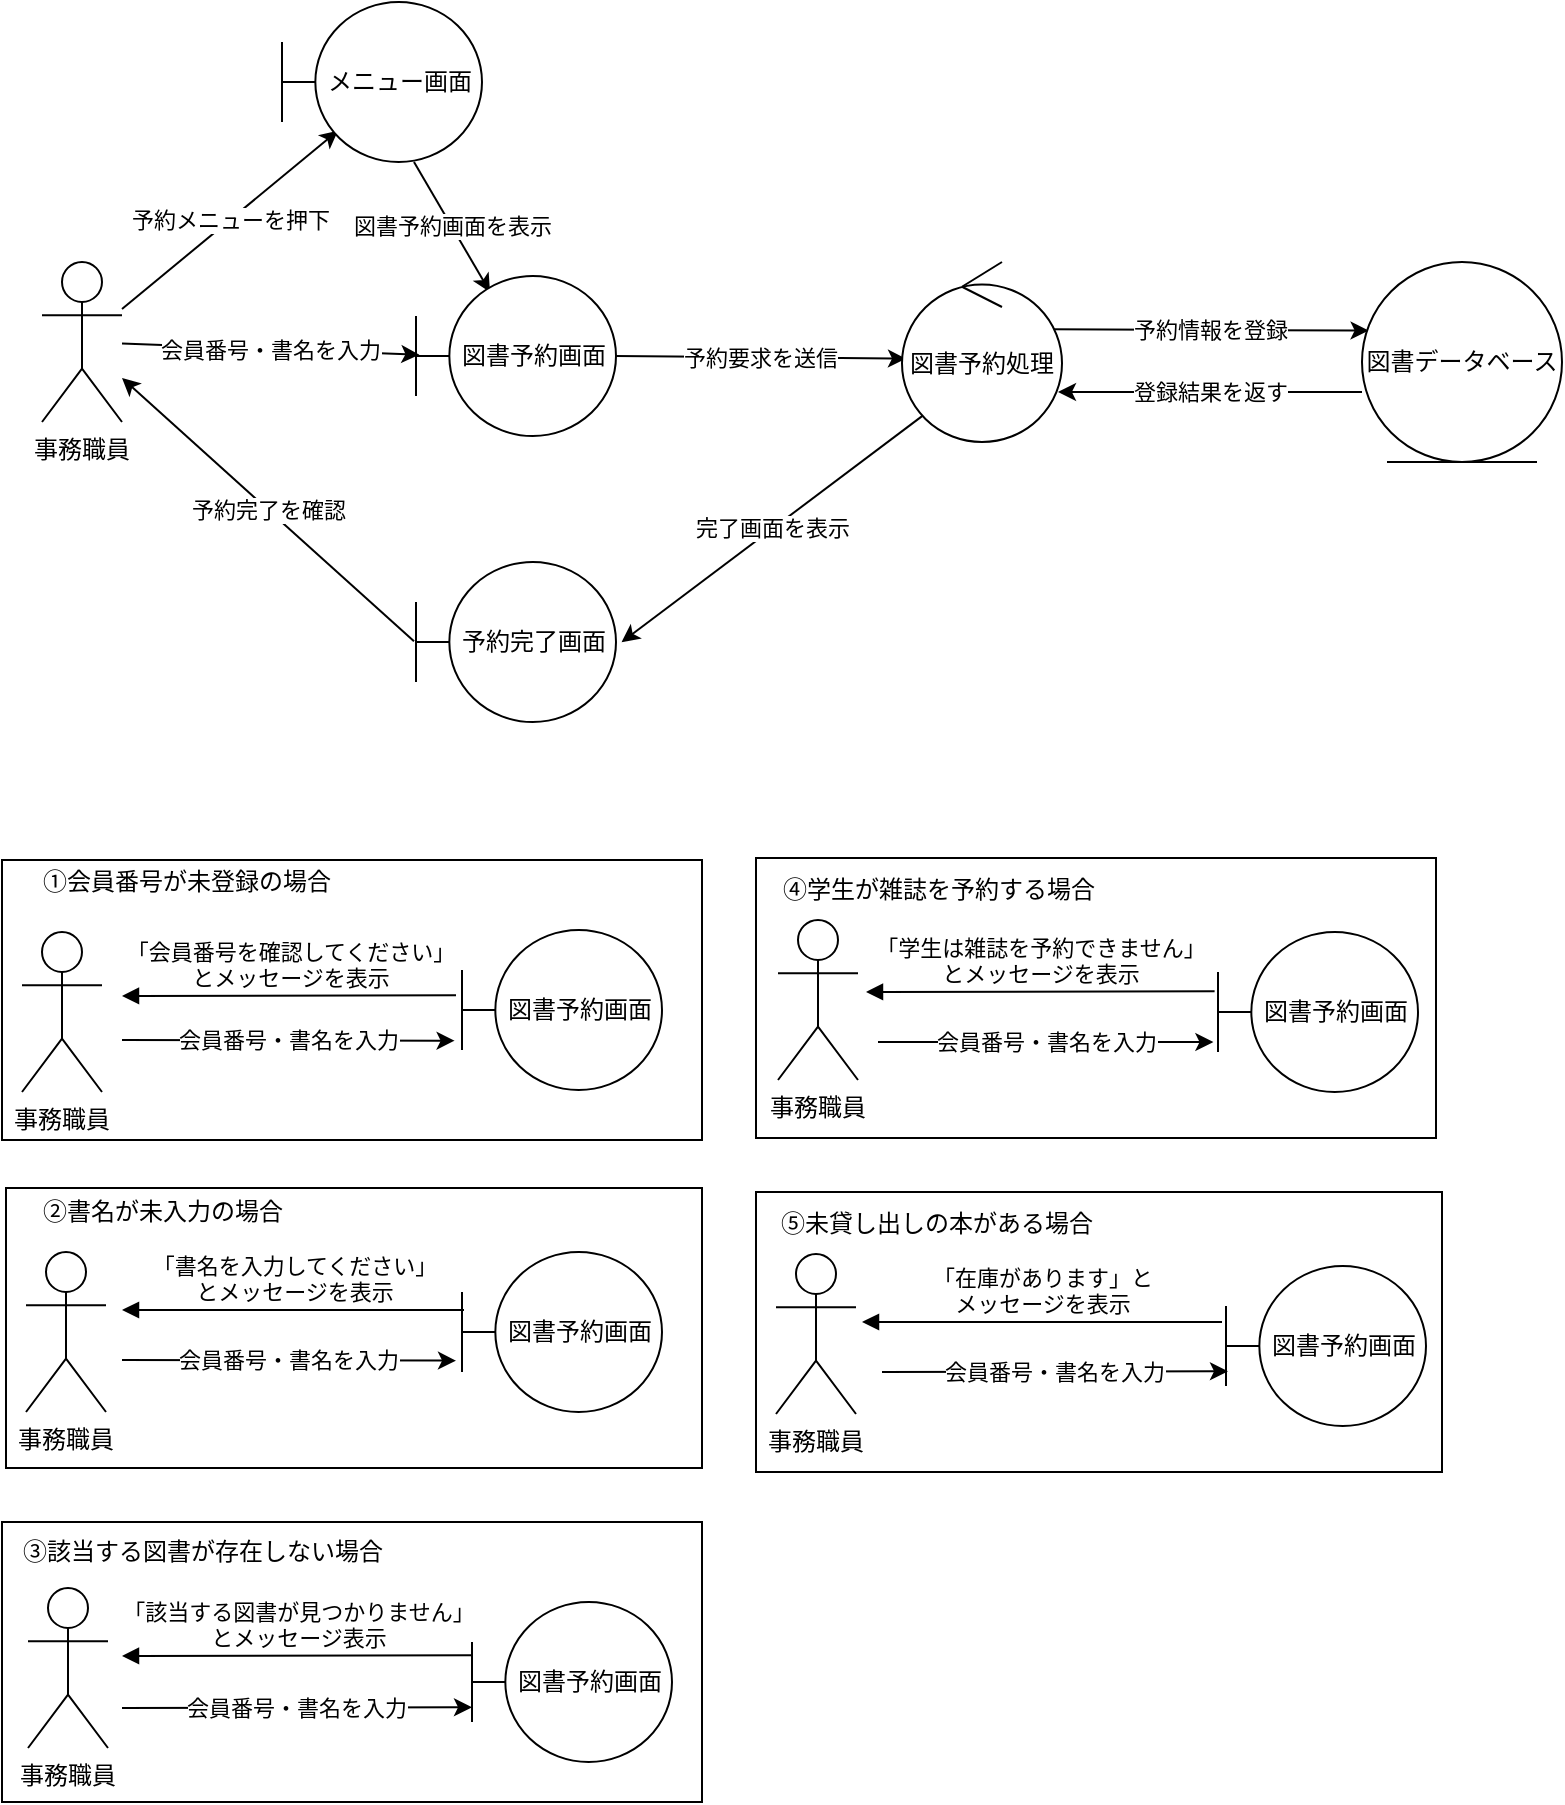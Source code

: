 <mxfile>
    <diagram id="-zteSz5zAECQy0TDfCdd" name="図書予約ロバストネス図">
        <mxGraphModel dx="566" dy="549" grid="1" gridSize="10" guides="1" tooltips="1" connect="1" arrows="1" fold="1" page="1" pageScale="1" pageWidth="827" pageHeight="1169" math="0" shadow="0">
            <root>
                <mxCell id="0"/>
                <mxCell id="1" parent="0"/>
                <mxCell id="2" value="事務職員" style="shape=umlActor;verticalLabelPosition=bottom;verticalAlign=top;" parent="1" vertex="1">
                    <mxGeometry x="40" y="250" width="40" height="80" as="geometry"/>
                </mxCell>
                <mxCell id="8" value="予約メニューを押下" style="endArrow=classic;html=1;entryX=0.28;entryY=0.804;entryDx=0;entryDy=0;entryPerimeter=0;" parent="1" source="2" target="16" edge="1">
                    <mxGeometry relative="1" as="geometry">
                        <mxPoint x="181.941" y="190.923" as="targetPoint"/>
                    </mxGeometry>
                </mxCell>
                <mxCell id="9" value="図書予約画面を表示" style="endArrow=classic;html=1;entryX=0.31;entryY=0.1;entryDx=0;entryDy=0;entryPerimeter=0;" parent="1" edge="1">
                    <mxGeometry relative="1" as="geometry">
                        <mxPoint x="226" y="200" as="sourcePoint"/>
                        <mxPoint x="264" y="265" as="targetPoint"/>
                    </mxGeometry>
                </mxCell>
                <mxCell id="10" value="会員番号・書名を入力" style="endArrow=classic;html=1;entryX=0.017;entryY=0.492;entryDx=0;entryDy=0;entryPerimeter=0;" parent="1" source="2" target="17" edge="1">
                    <mxGeometry relative="1" as="geometry">
                        <mxPoint x="220.139" y="297.279" as="targetPoint"/>
                    </mxGeometry>
                </mxCell>
                <mxCell id="11" value="予約要求を送信" style="endArrow=classic;html=1;exitX=0.997;exitY=0.5;exitDx=0;exitDy=0;exitPerimeter=0;entryX=0.025;entryY=0.537;entryDx=0;entryDy=0;entryPerimeter=0;" parent="1" source="17" target="19" edge="1">
                    <mxGeometry relative="1" as="geometry">
                        <mxPoint x="340" y="300" as="sourcePoint"/>
                        <mxPoint x="460.019" y="298.0" as="targetPoint"/>
                    </mxGeometry>
                </mxCell>
                <mxCell id="12" value="予約情報を登録" style="endArrow=classic;html=1;exitX=0.933;exitY=0.374;exitDx=0;exitDy=0;exitPerimeter=0;entryX=0.033;entryY=0.343;entryDx=0;entryDy=0;entryPerimeter=0;" parent="1" source="19" target="20" edge="1">
                    <mxGeometry relative="1" as="geometry">
                        <mxPoint x="579.995" y="297.5" as="sourcePoint"/>
                        <mxPoint x="700" y="284" as="targetPoint"/>
                    </mxGeometry>
                </mxCell>
                <mxCell id="13" value="登録結果を返す" style="endArrow=classic;html=1;entryX=0.975;entryY=0.722;entryDx=0;entryDy=0;entryPerimeter=0;exitX=0;exitY=0.65;exitDx=0;exitDy=0;exitPerimeter=0;" parent="1" source="20" target="19" edge="1">
                    <mxGeometry relative="1" as="geometry">
                        <mxPoint x="700" y="315" as="sourcePoint"/>
                        <mxPoint x="579.982" y="297.973" as="targetPoint"/>
                    </mxGeometry>
                </mxCell>
                <mxCell id="14" value="完了画面を表示" style="endArrow=classic;html=1;" parent="1" edge="1">
                    <mxGeometry relative="1" as="geometry">
                        <mxPoint x="480.216" y="326.943" as="sourcePoint"/>
                        <mxPoint x="329.797" y="440.065" as="targetPoint"/>
                    </mxGeometry>
                </mxCell>
                <mxCell id="15" value="予約完了を確認" style="endArrow=classic;html=1;exitX=-0.01;exitY=0.496;exitDx=0;exitDy=0;exitPerimeter=0;" parent="1" source="18" target="2" edge="1">
                    <mxGeometry relative="1" as="geometry">
                        <mxPoint x="190" y="420" as="sourcePoint"/>
                    </mxGeometry>
                </mxCell>
                <mxCell id="16" value="メニュー画面" style="shape=umlBoundary;whiteSpace=wrap;html=1;" parent="1" vertex="1">
                    <mxGeometry x="160" y="120" width="100" height="80" as="geometry"/>
                </mxCell>
                <mxCell id="17" value="図書予約画面" style="shape=umlBoundary;whiteSpace=wrap;html=1;" parent="1" vertex="1">
                    <mxGeometry x="227" y="257" width="100" height="80" as="geometry"/>
                </mxCell>
                <mxCell id="18" value="予約完了画面" style="shape=umlBoundary;whiteSpace=wrap;html=1;" parent="1" vertex="1">
                    <mxGeometry x="227" y="400" width="100" height="80" as="geometry"/>
                </mxCell>
                <mxCell id="19" value="図書予約処理" style="ellipse;shape=umlControl;whiteSpace=wrap;html=1;" parent="1" vertex="1">
                    <mxGeometry x="470" y="250" width="80" height="90" as="geometry"/>
                </mxCell>
                <mxCell id="20" value="図書データベース" style="ellipse;shape=umlEntity;whiteSpace=wrap;html=1;" parent="1" vertex="1">
                    <mxGeometry x="700" y="250" width="100" height="100" as="geometry"/>
                </mxCell>
                <mxCell id="48" value="事務職員" style="shape=umlActor;verticalLabelPosition=bottom;verticalAlign=top;" vertex="1" parent="1">
                    <mxGeometry x="30" y="585" width="40" height="80" as="geometry"/>
                </mxCell>
                <mxCell id="50" value="①会員番号が未登録の場合" style="text;html=1;align=center;verticalAlign=middle;resizable=0;points=[];autosize=1;strokeColor=none;fillColor=none;" vertex="1" parent="1">
                    <mxGeometry x="27" y="545" width="170" height="30" as="geometry"/>
                </mxCell>
                <mxCell id="51" value="「会員番号を確認してください」&lt;br&gt;とメッセージを表示" style="html=1;verticalAlign=bottom;endArrow=block;curved=0;rounded=0;labelBackgroundColor=none;exitX=-0.03;exitY=0.408;exitDx=0;exitDy=0;exitPerimeter=0;" edge="1" parent="1" source="52">
                    <mxGeometry width="80" relative="1" as="geometry">
                        <mxPoint x="207.7" y="616.64" as="sourcePoint"/>
                        <mxPoint x="80" y="617" as="targetPoint"/>
                    </mxGeometry>
                </mxCell>
                <mxCell id="52" value="図書予約画面" style="shape=umlBoundary;whiteSpace=wrap;html=1;" vertex="1" parent="1">
                    <mxGeometry x="250" y="584" width="100" height="80" as="geometry"/>
                </mxCell>
                <mxCell id="53" value="" style="whiteSpace=wrap;html=1;fillColor=none;" vertex="1" parent="1">
                    <mxGeometry x="22" y="713" width="348" height="140" as="geometry"/>
                </mxCell>
                <mxCell id="54" value="" style="whiteSpace=wrap;html=1;fillColor=none;" vertex="1" parent="1">
                    <mxGeometry x="20" y="549" width="350" height="140" as="geometry"/>
                </mxCell>
                <mxCell id="55" value="②書名が未入力の場合" style="text;html=1;align=center;verticalAlign=middle;resizable=0;points=[];autosize=1;strokeColor=none;fillColor=none;" vertex="1" parent="1">
                    <mxGeometry x="30" y="710" width="140" height="30" as="geometry"/>
                </mxCell>
                <mxCell id="56" value="事務職員" style="shape=umlActor;verticalLabelPosition=bottom;verticalAlign=top;" vertex="1" parent="1">
                    <mxGeometry x="32" y="745" width="40" height="80" as="geometry"/>
                </mxCell>
                <mxCell id="60" value="図書予約画面" style="shape=umlBoundary;whiteSpace=wrap;html=1;" vertex="1" parent="1">
                    <mxGeometry x="250" y="745" width="100" height="80" as="geometry"/>
                </mxCell>
                <mxCell id="61" value="" style="whiteSpace=wrap;html=1;fillColor=none;" vertex="1" parent="1">
                    <mxGeometry x="20" y="880" width="350" height="140" as="geometry"/>
                </mxCell>
                <mxCell id="62" value="③該当する図書が存在しない場合" style="text;html=1;align=center;verticalAlign=middle;resizable=0;points=[];autosize=1;strokeColor=none;fillColor=none;" vertex="1" parent="1">
                    <mxGeometry x="20" y="880" width="200" height="30" as="geometry"/>
                </mxCell>
                <mxCell id="63" value="事務職員" style="shape=umlActor;verticalLabelPosition=bottom;verticalAlign=top;" vertex="1" parent="1">
                    <mxGeometry x="33" y="913" width="40" height="80" as="geometry"/>
                </mxCell>
                <mxCell id="65" value="図書予約画面" style="shape=umlBoundary;whiteSpace=wrap;html=1;" vertex="1" parent="1">
                    <mxGeometry x="255" y="920" width="100" height="80" as="geometry"/>
                </mxCell>
                <mxCell id="66" value="" style="whiteSpace=wrap;html=1;fillColor=none;" vertex="1" parent="1">
                    <mxGeometry x="397" y="548" width="340" height="140" as="geometry"/>
                </mxCell>
                <mxCell id="67" value="④学生が雑誌を予約する場合" style="text;html=1;align=center;verticalAlign=middle;resizable=0;points=[];autosize=1;strokeColor=none;fillColor=none;" vertex="1" parent="1">
                    <mxGeometry x="398" y="549" width="180" height="30" as="geometry"/>
                </mxCell>
                <mxCell id="68" value="事務職員" style="shape=umlActor;verticalLabelPosition=bottom;verticalAlign=top;" vertex="1" parent="1">
                    <mxGeometry x="408" y="579" width="40" height="80" as="geometry"/>
                </mxCell>
                <mxCell id="70" value="図書予約画面" style="shape=umlBoundary;whiteSpace=wrap;html=1;" vertex="1" parent="1">
                    <mxGeometry x="628" y="585" width="100" height="80" as="geometry"/>
                </mxCell>
                <mxCell id="71" value="" style="whiteSpace=wrap;html=1;fillColor=none;" vertex="1" parent="1">
                    <mxGeometry x="397" y="715" width="343" height="140" as="geometry"/>
                </mxCell>
                <mxCell id="72" value="⑤未貸し出しの本がある場合" style="text;html=1;align=center;verticalAlign=middle;resizable=0;points=[];autosize=1;strokeColor=none;fillColor=none;" vertex="1" parent="1">
                    <mxGeometry x="397" y="716" width="180" height="30" as="geometry"/>
                </mxCell>
                <mxCell id="73" value="事務職員" style="shape=umlActor;verticalLabelPosition=bottom;verticalAlign=top;" vertex="1" parent="1">
                    <mxGeometry x="407" y="746" width="40" height="80" as="geometry"/>
                </mxCell>
                <mxCell id="75" value="図書予約画面" style="shape=umlBoundary;whiteSpace=wrap;html=1;" vertex="1" parent="1">
                    <mxGeometry x="632" y="752" width="100" height="80" as="geometry"/>
                </mxCell>
                <mxCell id="77" value="会員番号・書名を入力" style="endArrow=classic;html=1;entryX=-0.037;entryY=0.642;entryDx=0;entryDy=0;entryPerimeter=0;" edge="1" parent="1">
                    <mxGeometry relative="1" as="geometry">
                        <mxPoint x="246.3" y="639.36" as="targetPoint"/>
                        <mxPoint x="80" y="639" as="sourcePoint"/>
                    </mxGeometry>
                </mxCell>
                <mxCell id="79" value="「書名を入力してください」&lt;br&gt;とメッセージを表示" style="html=1;verticalAlign=bottom;endArrow=block;curved=0;rounded=0;labelBackgroundColor=none;exitX=0.01;exitY=0.363;exitDx=0;exitDy=0;exitPerimeter=0;" edge="1" parent="1" source="60">
                    <mxGeometry width="80" relative="1" as="geometry">
                        <mxPoint x="227.0" y="772.32" as="sourcePoint"/>
                        <mxPoint x="80" y="774" as="targetPoint"/>
                    </mxGeometry>
                </mxCell>
                <mxCell id="80" value="会員番号・書名を入力" style="endArrow=classic;html=1;entryX=-0.023;entryY=0.688;entryDx=0;entryDy=0;entryPerimeter=0;" edge="1" parent="1" target="70">
                    <mxGeometry relative="1" as="geometry">
                        <mxPoint x="622.3" y="649.36" as="targetPoint"/>
                        <mxPoint x="458" y="640" as="sourcePoint"/>
                    </mxGeometry>
                </mxCell>
                <mxCell id="82" value="「学生は雑誌を予約できません」&lt;br&gt;とメッセージを表示" style="html=1;verticalAlign=bottom;endArrow=block;curved=0;rounded=0;labelBackgroundColor=none;exitX=-0.017;exitY=0.371;exitDx=0;exitDy=0;exitPerimeter=0;" edge="1" parent="1" source="70">
                    <mxGeometry width="80" relative="1" as="geometry">
                        <mxPoint x="620" y="615" as="sourcePoint"/>
                        <mxPoint x="452" y="615" as="targetPoint"/>
                    </mxGeometry>
                </mxCell>
                <mxCell id="84" value="会員番号・書名を入力" style="endArrow=classic;html=1;entryX=-0.03;entryY=0.679;entryDx=0;entryDy=0;entryPerimeter=0;" edge="1" parent="1" target="60">
                    <mxGeometry relative="1" as="geometry">
                        <mxPoint x="239.3" y="796.36" as="targetPoint"/>
                        <mxPoint x="80" y="799" as="sourcePoint"/>
                    </mxGeometry>
                </mxCell>
                <mxCell id="85" value="&lt;span style=&quot;color: rgb(0, 0, 0);&quot;&gt;「該当する図書が見つかりません」&lt;/span&gt;&lt;br style=&quot;color: rgb(63, 63, 63); scrollbar-color: rgb(226, 226, 226) rgb(251, 251, 251);&quot;&gt;&lt;span style=&quot;color: rgb(0, 0, 0);&quot;&gt;とメッセージ表示&lt;/span&gt;" style="html=1;verticalAlign=bottom;endArrow=block;curved=0;rounded=0;labelBackgroundColor=none;exitX=0;exitY=0.333;exitDx=0;exitDy=0;exitPerimeter=0;" edge="1" parent="1" source="65">
                    <mxGeometry width="80" relative="1" as="geometry">
                        <mxPoint x="247" y="951" as="sourcePoint"/>
                        <mxPoint x="80" y="947" as="targetPoint"/>
                    </mxGeometry>
                </mxCell>
                <mxCell id="86" value="会員番号・書名を入力" style="endArrow=classic;html=1;entryX=0;entryY=0.658;entryDx=0;entryDy=0;entryPerimeter=0;" edge="1" parent="1" target="65">
                    <mxGeometry relative="1" as="geometry">
                        <mxPoint x="244" y="969" as="targetPoint"/>
                        <mxPoint x="80" y="973" as="sourcePoint"/>
                    </mxGeometry>
                </mxCell>
                <mxCell id="87" value="「在庫があります」と&lt;br&gt;メッセージを表示" style="html=1;verticalAlign=bottom;endArrow=block;curved=0;rounded=0;labelBackgroundColor=none;" edge="1" parent="1">
                    <mxGeometry width="80" relative="1" as="geometry">
                        <mxPoint x="630" y="780" as="sourcePoint"/>
                        <mxPoint x="450" y="780" as="targetPoint"/>
                    </mxGeometry>
                </mxCell>
                <mxCell id="88" value="会員番号・書名を入力" style="endArrow=classic;html=1;entryX=0.01;entryY=0.658;entryDx=0;entryDy=0;entryPerimeter=0;" edge="1" parent="1" target="75">
                    <mxGeometry relative="1" as="geometry">
                        <mxPoint x="621" y="806" as="targetPoint"/>
                        <mxPoint x="460" y="805" as="sourcePoint"/>
                    </mxGeometry>
                </mxCell>
            </root>
        </mxGraphModel>
    </diagram>
</mxfile>